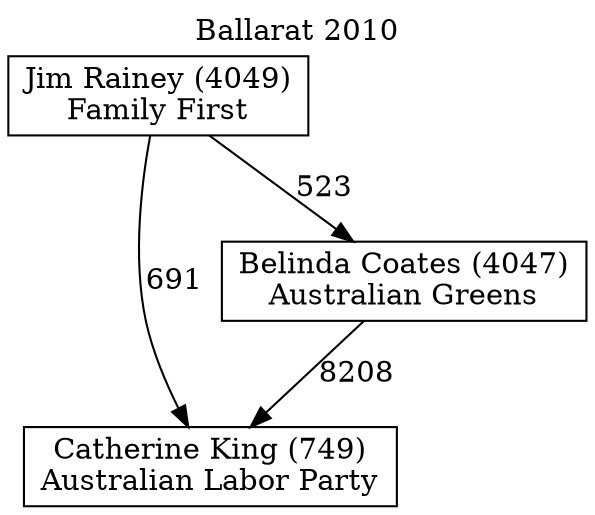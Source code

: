 // House preference flow
digraph "Catherine King (749)_Ballarat_2010" {
	graph [label="Ballarat 2010" labelloc=t mclimit=10]
	node [shape=box]
	"Catherine King (749)" [label="Catherine King (749)
Australian Labor Party"]
	"Belinda Coates (4047)" [label="Belinda Coates (4047)
Australian Greens"]
	"Jim Rainey (4049)" [label="Jim Rainey (4049)
Family First"]
	"Belinda Coates (4047)" -> "Catherine King (749)" [label=8208]
	"Jim Rainey (4049)" -> "Belinda Coates (4047)" [label=523]
	"Jim Rainey (4049)" -> "Catherine King (749)" [label=691]
}
